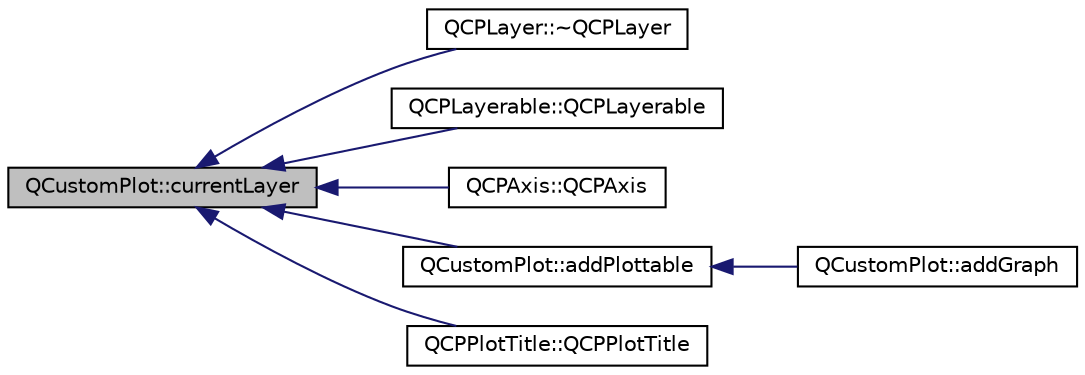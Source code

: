 digraph "QCustomPlot::currentLayer"
{
  edge [fontname="Helvetica",fontsize="10",labelfontname="Helvetica",labelfontsize="10"];
  node [fontname="Helvetica",fontsize="10",shape=record];
  rankdir="LR";
  Node230 [label="QCustomPlot::currentLayer",height=0.2,width=0.4,color="black", fillcolor="grey75", style="filled", fontcolor="black"];
  Node230 -> Node231 [dir="back",color="midnightblue",fontsize="10",style="solid",fontname="Helvetica"];
  Node231 [label="QCPLayer::~QCPLayer",height=0.2,width=0.4,color="black", fillcolor="white", style="filled",URL="$class_q_c_p_layer.html#afc1a8940f8e34c9f25ead9dfd4828cae"];
  Node230 -> Node232 [dir="back",color="midnightblue",fontsize="10",style="solid",fontname="Helvetica"];
  Node232 [label="QCPLayerable::QCPLayerable",height=0.2,width=0.4,color="black", fillcolor="white", style="filled",URL="$class_q_c_p_layerable.html#a76592e80a4657e03da4bfd91aab91ef3"];
  Node230 -> Node233 [dir="back",color="midnightblue",fontsize="10",style="solid",fontname="Helvetica"];
  Node233 [label="QCPAxis::QCPAxis",height=0.2,width=0.4,color="black", fillcolor="white", style="filled",URL="$class_q_c_p_axis.html#ac62c042968bae0e6d474fcfc57c9b71f"];
  Node230 -> Node234 [dir="back",color="midnightblue",fontsize="10",style="solid",fontname="Helvetica"];
  Node234 [label="QCustomPlot::addPlottable",height=0.2,width=0.4,color="black", fillcolor="white", style="filled",URL="$class_q_custom_plot.html#ab7ad9174f701f9c6f64e378df77927a6"];
  Node234 -> Node235 [dir="back",color="midnightblue",fontsize="10",style="solid",fontname="Helvetica"];
  Node235 [label="QCustomPlot::addGraph",height=0.2,width=0.4,color="black", fillcolor="white", style="filled",URL="$class_q_custom_plot.html#a6fb2873d35a8a8089842d81a70a54167"];
  Node230 -> Node236 [dir="back",color="midnightblue",fontsize="10",style="solid",fontname="Helvetica"];
  Node236 [label="QCPPlotTitle::QCPPlotTitle",height=0.2,width=0.4,color="black", fillcolor="white", style="filled",URL="$class_q_c_p_plot_title.html#aaae17bee2de6d6a1e695f76fb1abed03"];
}
